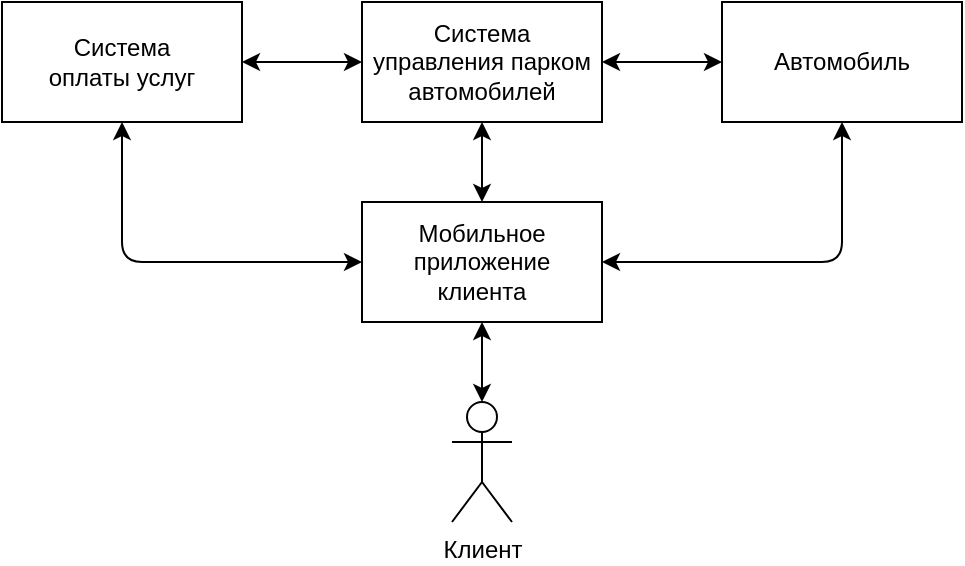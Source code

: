 <mxfile>
    <diagram id="35Q427mRYv1esqytPP7A" name="Базовая архитектура">
        <mxGraphModel dx="1434" dy="825" grid="1" gridSize="10" guides="1" tooltips="1" connect="1" arrows="1" fold="1" page="1" pageScale="1" pageWidth="850" pageHeight="1100" background="#ffffff" math="0" shadow="0">
            <root>
                <mxCell id="0"/>
                <mxCell id="1" parent="0"/>
                <mxCell id="NEUxk9mMI2yf1dqqhtou-1" value="Мобильное&lt;br&gt;приложение&lt;br&gt;клиента" style="rounded=0;whiteSpace=wrap;html=1;" parent="1" vertex="1">
                    <mxGeometry x="360" y="140" width="120" height="60" as="geometry"/>
                </mxCell>
                <mxCell id="NEUxk9mMI2yf1dqqhtou-2" style="edgeStyle=none;html=1;startArrow=classic;startFill=1;" parent="1" source="NEUxk9mMI2yf1dqqhtou-5" target="NEUxk9mMI2yf1dqqhtou-1" edge="1">
                    <mxGeometry relative="1" as="geometry"/>
                </mxCell>
                <mxCell id="NEUxk9mMI2yf1dqqhtou-3" style="edgeStyle=none;html=1;entryX=0;entryY=0.5;entryDx=0;entryDy=0;startArrow=classic;startFill=1;" parent="1" source="NEUxk9mMI2yf1dqqhtou-5" target="NEUxk9mMI2yf1dqqhtou-11" edge="1">
                    <mxGeometry relative="1" as="geometry"/>
                </mxCell>
                <mxCell id="NEUxk9mMI2yf1dqqhtou-4" value="" style="edgeStyle=none;html=1;startArrow=classic;startFill=1;" parent="1" source="NEUxk9mMI2yf1dqqhtou-5" target="NEUxk9mMI2yf1dqqhtou-9" edge="1">
                    <mxGeometry relative="1" as="geometry"/>
                </mxCell>
                <mxCell id="NEUxk9mMI2yf1dqqhtou-5" value="Система&lt;br&gt;управления парком&lt;br&gt;автомобилей" style="rounded=0;whiteSpace=wrap;html=1;" parent="1" vertex="1">
                    <mxGeometry x="360" y="40" width="120" height="60" as="geometry"/>
                </mxCell>
                <mxCell id="NEUxk9mMI2yf1dqqhtou-6" style="edgeStyle=none;html=1;entryX=0.5;entryY=1;entryDx=0;entryDy=0;startArrow=classic;startFill=1;" parent="1" source="NEUxk9mMI2yf1dqqhtou-7" target="NEUxk9mMI2yf1dqqhtou-1" edge="1">
                    <mxGeometry relative="1" as="geometry"/>
                </mxCell>
                <mxCell id="NEUxk9mMI2yf1dqqhtou-7" value="Клиент" style="shape=umlActor;verticalLabelPosition=bottom;verticalAlign=top;html=1;outlineConnect=0;" parent="1" vertex="1">
                    <mxGeometry x="405" y="240" width="30" height="60" as="geometry"/>
                </mxCell>
                <mxCell id="NEUxk9mMI2yf1dqqhtou-8" style="edgeStyle=none;html=1;exitX=0.5;exitY=1;exitDx=0;exitDy=0;entryX=0;entryY=0.5;entryDx=0;entryDy=0;startArrow=classic;startFill=1;" parent="1" source="NEUxk9mMI2yf1dqqhtou-9" target="NEUxk9mMI2yf1dqqhtou-1" edge="1">
                    <mxGeometry relative="1" as="geometry">
                        <Array as="points">
                            <mxPoint x="240" y="170"/>
                        </Array>
                    </mxGeometry>
                </mxCell>
                <mxCell id="NEUxk9mMI2yf1dqqhtou-9" value="Система&lt;br&gt;оплаты услуг" style="rounded=0;whiteSpace=wrap;html=1;" parent="1" vertex="1">
                    <mxGeometry x="180" y="40" width="120" height="60" as="geometry"/>
                </mxCell>
                <mxCell id="NEUxk9mMI2yf1dqqhtou-10" style="edgeStyle=none;html=1;exitX=0.5;exitY=1;exitDx=0;exitDy=0;entryX=1;entryY=0.5;entryDx=0;entryDy=0;startArrow=classic;startFill=1;" parent="1" source="NEUxk9mMI2yf1dqqhtou-11" target="NEUxk9mMI2yf1dqqhtou-1" edge="1">
                    <mxGeometry relative="1" as="geometry">
                        <Array as="points">
                            <mxPoint x="600" y="170"/>
                        </Array>
                    </mxGeometry>
                </mxCell>
                <mxCell id="NEUxk9mMI2yf1dqqhtou-11" value="Автомобиль" style="rounded=0;whiteSpace=wrap;html=1;" parent="1" vertex="1">
                    <mxGeometry x="540" y="40" width="120" height="60" as="geometry"/>
                </mxCell>
            </root>
        </mxGraphModel>
    </diagram>
    <diagram id="KBCG77oCqKZc_9hqxYs-" name="Переработанная архитектура">
        <mxGraphModel dx="989" dy="569" grid="1" gridSize="10" guides="1" tooltips="1" connect="1" arrows="1" fold="1" page="1" pageScale="1" pageWidth="850" pageHeight="1100" background="#ffffff" math="0" shadow="0">
            <root>
                <mxCell id="0"/>
                <mxCell id="1" parent="0"/>
                <mxCell id="W82ajbVbyvE1VLJSEhiv-86" style="edgeStyle=none;html=1;exitX=0.5;exitY=0;exitDx=0;exitDy=0;entryX=0.5;entryY=1;entryDx=0;entryDy=0;strokeColor=#000000;fontColor=#006600;startArrow=classic;startFill=1;" parent="1" source="W82ajbVbyvE1VLJSEhiv-87" target="W82ajbVbyvE1VLJSEhiv-98" edge="1">
                    <mxGeometry relative="1" as="geometry"/>
                </mxCell>
                <mxCell id="W82ajbVbyvE1VLJSEhiv-87" value="Мобильное&lt;br&gt;приложение&lt;br&gt;клиента" style="rounded=0;whiteSpace=wrap;html=1;strokeColor=#000000;" parent="1" vertex="1">
                    <mxGeometry x="220" y="300" width="120" height="60" as="geometry"/>
                </mxCell>
                <mxCell id="W82ajbVbyvE1VLJSEhiv-88" style="edgeStyle=none;html=1;entryX=0.5;entryY=1;entryDx=0;entryDy=0;startArrow=classic;startFill=1;strokeColor=#000000;" parent="1" source="W82ajbVbyvE1VLJSEhiv-89" target="W82ajbVbyvE1VLJSEhiv-87" edge="1">
                    <mxGeometry relative="1" as="geometry"/>
                </mxCell>
                <mxCell id="W82ajbVbyvE1VLJSEhiv-89" value="Клиент" style="shape=umlActor;verticalLabelPosition=bottom;verticalAlign=top;html=1;outlineConnect=0;strokeColor=#000000;" parent="1" vertex="1">
                    <mxGeometry x="265" y="390" width="30" height="60" as="geometry"/>
                </mxCell>
                <mxCell id="W82ajbVbyvE1VLJSEhiv-90" style="edgeStyle=none;html=1;exitX=0.5;exitY=1;exitDx=0;exitDy=0;entryX=0;entryY=0.5;entryDx=0;entryDy=0;startArrow=classic;startFill=1;strokeColor=#000000;" parent="1" source="W82ajbVbyvE1VLJSEhiv-92" target="W82ajbVbyvE1VLJSEhiv-87" edge="1">
                    <mxGeometry relative="1" as="geometry">
                        <Array as="points">
                            <mxPoint x="60" y="330"/>
                        </Array>
                    </mxGeometry>
                </mxCell>
                <mxCell id="W82ajbVbyvE1VLJSEhiv-91" style="edgeStyle=none;html=1;entryX=0;entryY=0.5;entryDx=0;entryDy=0;strokeColor=#000000;fontColor=#006600;startArrow=classic;startFill=1;" parent="1" source="W82ajbVbyvE1VLJSEhiv-92" target="W82ajbVbyvE1VLJSEhiv-105" edge="1">
                    <mxGeometry relative="1" as="geometry">
                        <Array as="points">
                            <mxPoint x="60" y="50"/>
                        </Array>
                    </mxGeometry>
                </mxCell>
                <mxCell id="W82ajbVbyvE1VLJSEhiv-92" value="Система&lt;br&gt;оплаты услуг" style="rounded=0;whiteSpace=wrap;html=1;strokeColor=#000000;" parent="1" vertex="1">
                    <mxGeometry y="120" width="120" height="60" as="geometry"/>
                </mxCell>
                <mxCell id="W82ajbVbyvE1VLJSEhiv-93" style="edgeStyle=none;html=1;exitX=0.5;exitY=1;exitDx=0;exitDy=0;entryX=1;entryY=0.5;entryDx=0;entryDy=0;startArrow=classic;startFill=1;strokeColor=#000000;" parent="1" source="W82ajbVbyvE1VLJSEhiv-95" target="W82ajbVbyvE1VLJSEhiv-87" edge="1">
                    <mxGeometry relative="1" as="geometry">
                        <Array as="points">
                            <mxPoint x="440" y="250"/>
                            <mxPoint x="440" y="330"/>
                        </Array>
                    </mxGeometry>
                </mxCell>
                <mxCell id="meh5J39TtTSk0XKhaKXw-1" style="edgeStyle=none;html=1;exitX=0.5;exitY=0;exitDx=0;exitDy=0;entryX=0.5;entryY=1;entryDx=0;entryDy=0;startArrow=classic;startFill=1;" parent="1" source="W82ajbVbyvE1VLJSEhiv-95" target="W82ajbVbyvE1VLJSEhiv-107" edge="1">
                    <mxGeometry relative="1" as="geometry"/>
                </mxCell>
                <mxCell id="W82ajbVbyvE1VLJSEhiv-95" value="Автомобиль" style="rounded=0;whiteSpace=wrap;html=1;strokeColor=#000000;" parent="1" vertex="1">
                    <mxGeometry x="380" y="110" width="120" height="60" as="geometry"/>
                </mxCell>
                <mxCell id="W82ajbVbyvE1VLJSEhiv-97" style="edgeStyle=none;html=1;exitX=0.5;exitY=0;exitDx=0;exitDy=0;entryX=0.5;entryY=1;entryDx=0;entryDy=0;strokeColor=#000000;fontColor=#006600;startArrow=classic;startFill=1;" parent="1" source="W82ajbVbyvE1VLJSEhiv-98" target="W82ajbVbyvE1VLJSEhiv-112" edge="1">
                    <mxGeometry relative="1" as="geometry"/>
                </mxCell>
                <mxCell id="W82ajbVbyvE1VLJSEhiv-98" value="&lt;font color=&quot;#000000&quot;&gt;1.Связь с мобильным клиентом&lt;/font&gt;" style="rounded=0;whiteSpace=wrap;html=1;strokeColor=#000000;fontColor=#990000;" parent="1" vertex="1">
                    <mxGeometry x="220" y="200" width="120" height="60" as="geometry"/>
                </mxCell>
                <mxCell id="W82ajbVbyvE1VLJSEhiv-105" value="&lt;font color=&quot;#000000&quot;&gt;5.Работа с системой оплаты услуг и счетами&lt;/font&gt;" style="rounded=0;whiteSpace=wrap;html=1;strokeColor=#000000;fontColor=#990000;" parent="1" vertex="1">
                    <mxGeometry x="80" y="20" width="120" height="60" as="geometry"/>
                </mxCell>
                <mxCell id="meh5J39TtTSk0XKhaKXw-2" style="edgeStyle=none;html=1;exitX=0;exitY=0.5;exitDx=0;exitDy=0;entryX=1;entryY=0.5;entryDx=0;entryDy=0;startArrow=classic;startFill=1;" parent="1" source="W82ajbVbyvE1VLJSEhiv-107" target="W82ajbVbyvE1VLJSEhiv-111" edge="1">
                    <mxGeometry relative="1" as="geometry"/>
                </mxCell>
                <mxCell id="W82ajbVbyvE1VLJSEhiv-107" value="4.Связь с автомобилем" style="rounded=0;whiteSpace=wrap;html=1;strokeColor=#000000;" parent="1" vertex="1">
                    <mxGeometry x="380" y="20" width="120" height="60" as="geometry"/>
                </mxCell>
                <mxCell id="W82ajbVbyvE1VLJSEhiv-109" style="edgeStyle=none;html=1;strokeColor=#000000;fontColor=#990000;startArrow=classic;startFill=1;" parent="1" source="W82ajbVbyvE1VLJSEhiv-111" target="W82ajbVbyvE1VLJSEhiv-112" edge="1">
                    <mxGeometry relative="1" as="geometry"/>
                </mxCell>
                <mxCell id="W82ajbVbyvE1VLJSEhiv-111" value="3.Управление поездкой" style="rounded=0;whiteSpace=wrap;html=1;strokeColor=#000000;" parent="1" vertex="1">
                    <mxGeometry x="220" y="20" width="120" height="60" as="geometry"/>
                </mxCell>
                <mxCell id="AQ_LVVeCLXQJol3v7Dfv-1" style="edgeStyle=none;html=1;exitX=0;exitY=0.5;exitDx=0;exitDy=0;entryX=0.5;entryY=1;entryDx=0;entryDy=0;startArrow=classic;startFill=1;" parent="1" source="W82ajbVbyvE1VLJSEhiv-112" target="W82ajbVbyvE1VLJSEhiv-105" edge="1">
                    <mxGeometry relative="1" as="geometry">
                        <Array as="points">
                            <mxPoint x="140" y="140"/>
                        </Array>
                    </mxGeometry>
                </mxCell>
                <mxCell id="W82ajbVbyvE1VLJSEhiv-112" value="&lt;font color=&quot;#000000&quot;&gt;2.Профиль клиента&lt;/font&gt;" style="rounded=0;whiteSpace=wrap;html=1;strokeColor=#000000;fontColor=#990000;" parent="1" vertex="1">
                    <mxGeometry x="220" y="110" width="120" height="60" as="geometry"/>
                </mxCell>
            </root>
        </mxGraphModel>
    </diagram>
    <diagram name="Политика архитектуры чб" id="AU5LwGZ1rDiYcGF3SerP">
        <mxGraphModel dx="1434" dy="825" grid="1" gridSize="10" guides="1" tooltips="1" connect="1" arrows="1" fold="1" page="1" pageScale="1" pageWidth="850" pageHeight="1100" background="#ffffff" math="0" shadow="0">
            <root>
                <mxCell id="AUYY_thtZLO__8hlKG5w-0"/>
                <mxCell id="AUYY_thtZLO__8hlKG5w-1" parent="AUYY_thtZLO__8hlKG5w-0"/>
                <mxCell id="AUYY_thtZLO__8hlKG5w-2" style="edgeStyle=none;html=1;exitX=0.5;exitY=0;exitDx=0;exitDy=0;entryX=0.5;entryY=1;entryDx=0;entryDy=0;strokeColor=#000000;fontColor=#006600;startArrow=classic;startFill=1;" parent="AUYY_thtZLO__8hlKG5w-1" source="AUYY_thtZLO__8hlKG5w-3" target="AUYY_thtZLO__8hlKG5w-14" edge="1">
                    <mxGeometry relative="1" as="geometry"/>
                </mxCell>
                <mxCell id="AUYY_thtZLO__8hlKG5w-3" value="Мобильное&lt;br&gt;приложение&lt;br&gt;клиента" style="rounded=0;whiteSpace=wrap;html=1;strokeColor=#000000;" parent="AUYY_thtZLO__8hlKG5w-1" vertex="1">
                    <mxGeometry x="220" y="300" width="120" height="60" as="geometry"/>
                </mxCell>
                <mxCell id="AUYY_thtZLO__8hlKG5w-4" style="edgeStyle=none;html=1;entryX=0.5;entryY=1;entryDx=0;entryDy=0;startArrow=classic;startFill=1;strokeColor=#000000;" parent="AUYY_thtZLO__8hlKG5w-1" source="AUYY_thtZLO__8hlKG5w-5" target="AUYY_thtZLO__8hlKG5w-3" edge="1">
                    <mxGeometry relative="1" as="geometry"/>
                </mxCell>
                <mxCell id="AUYY_thtZLO__8hlKG5w-5" value="Клиент" style="shape=umlActor;verticalLabelPosition=bottom;verticalAlign=top;html=1;outlineConnect=0;strokeColor=#000000;" parent="AUYY_thtZLO__8hlKG5w-1" vertex="1">
                    <mxGeometry x="265" y="390" width="30" height="60" as="geometry"/>
                </mxCell>
                <mxCell id="AUYY_thtZLO__8hlKG5w-6" style="edgeStyle=none;html=1;exitX=0.5;exitY=1;exitDx=0;exitDy=0;entryX=0;entryY=0.5;entryDx=0;entryDy=0;startArrow=classic;startFill=1;strokeColor=#000000;" parent="AUYY_thtZLO__8hlKG5w-1" source="AUYY_thtZLO__8hlKG5w-8" target="AUYY_thtZLO__8hlKG5w-3" edge="1">
                    <mxGeometry relative="1" as="geometry">
                        <Array as="points">
                            <mxPoint x="60" y="330"/>
                        </Array>
                    </mxGeometry>
                </mxCell>
                <mxCell id="AUYY_thtZLO__8hlKG5w-7" style="edgeStyle=none;html=1;entryX=0;entryY=0.5;entryDx=0;entryDy=0;strokeColor=#000000;fontColor=#006600;startArrow=classic;startFill=1;" parent="AUYY_thtZLO__8hlKG5w-1" source="AUYY_thtZLO__8hlKG5w-8" target="AUYY_thtZLO__8hlKG5w-17" edge="1">
                    <mxGeometry relative="1" as="geometry">
                        <Array as="points">
                            <mxPoint x="60" y="50"/>
                        </Array>
                    </mxGeometry>
                </mxCell>
                <mxCell id="AUYY_thtZLO__8hlKG5w-8" value="Система&lt;br&gt;оплаты услуг" style="rounded=0;whiteSpace=wrap;html=1;strokeColor=#000000;" parent="AUYY_thtZLO__8hlKG5w-1" vertex="1">
                    <mxGeometry y="120" width="120" height="60" as="geometry"/>
                </mxCell>
                <mxCell id="AUYY_thtZLO__8hlKG5w-9" style="edgeStyle=none;html=1;exitX=0.5;exitY=1;exitDx=0;exitDy=0;entryX=1;entryY=0.5;entryDx=0;entryDy=0;startArrow=classic;startFill=1;strokeColor=#000000;" parent="AUYY_thtZLO__8hlKG5w-1" source="AUYY_thtZLO__8hlKG5w-11" target="AUYY_thtZLO__8hlKG5w-3" edge="1">
                    <mxGeometry relative="1" as="geometry">
                        <Array as="points">
                            <mxPoint x="770" y="320"/>
                            <mxPoint x="770" y="330"/>
                        </Array>
                    </mxGeometry>
                </mxCell>
                <mxCell id="AUYY_thtZLO__8hlKG5w-10" style="edgeStyle=none;html=1;exitX=0.5;exitY=0;exitDx=0;exitDy=0;entryX=1;entryY=0.5;entryDx=0;entryDy=0;strokeColor=#000000;fontSize=12;fontColor=#000000;startArrow=none;startFill=0;" parent="AUYY_thtZLO__8hlKG5w-1" source="AUYY_thtZLO__8hlKG5w-11" target="AUYY_thtZLO__8hlKG5w-19" edge="1">
                    <mxGeometry relative="1" as="geometry">
                        <Array as="points">
                            <mxPoint x="770" y="50"/>
                        </Array>
                    </mxGeometry>
                </mxCell>
                <mxCell id="AUYY_thtZLO__8hlKG5w-11" value="Автомобиль" style="rounded=0;whiteSpace=wrap;html=1;strokeColor=#000000;" parent="AUYY_thtZLO__8hlKG5w-1" vertex="1">
                    <mxGeometry x="710" y="120" width="120" height="60" as="geometry"/>
                </mxCell>
                <mxCell id="AUYY_thtZLO__8hlKG5w-12" style="edgeStyle=none;html=1;exitX=0;exitY=0.5;exitDx=0;exitDy=0;entryX=0.5;entryY=1;entryDx=0;entryDy=0;strokeColor=#000000;fontColor=#006600;startArrow=classic;startFill=1;" parent="AUYY_thtZLO__8hlKG5w-1" source="AUYY_thtZLO__8hlKG5w-24" target="AUYY_thtZLO__8hlKG5w-17" edge="1">
                    <mxGeometry relative="1" as="geometry">
                        <Array as="points">
                            <mxPoint x="140" y="140"/>
                        </Array>
                    </mxGeometry>
                </mxCell>
                <mxCell id="AUYY_thtZLO__8hlKG5w-13" style="edgeStyle=none;html=1;exitX=0.5;exitY=0;exitDx=0;exitDy=0;entryX=0.5;entryY=1;entryDx=0;entryDy=0;strokeColor=#000000;fontColor=#006600;startArrow=classic;startFill=1;" parent="AUYY_thtZLO__8hlKG5w-1" source="AUYY_thtZLO__8hlKG5w-14" target="AUYY_thtZLO__8hlKG5w-24" edge="1">
                    <mxGeometry relative="1" as="geometry"/>
                </mxCell>
                <mxCell id="AUYY_thtZLO__8hlKG5w-14" value="&lt;font color=&quot;#000000&quot;&gt;1.Связь с мобильным клиентом&lt;/font&gt;" style="rounded=0;whiteSpace=wrap;html=1;strokeColor=#000000;fontColor=#990000;" parent="AUYY_thtZLO__8hlKG5w-1" vertex="1">
                    <mxGeometry x="220" y="200" width="120" height="60" as="geometry"/>
                </mxCell>
                <mxCell id="AUYY_thtZLO__8hlKG5w-15" style="edgeStyle=none;html=1;exitX=1;exitY=0.5;exitDx=0;exitDy=0;entryX=0;entryY=0.5;entryDx=0;entryDy=0;strokeColor=#000000;fontSize=12;fontColor=#000000;startArrow=none;startFill=0;" parent="AUYY_thtZLO__8hlKG5w-1" source="AUYY_thtZLO__8hlKG5w-16" target="AUYY_thtZLO__8hlKG5w-28" edge="1">
                    <mxGeometry relative="1" as="geometry">
                        <Array as="points">
                            <mxPoint x="540" y="210"/>
                            <mxPoint x="540" y="150"/>
                        </Array>
                    </mxGeometry>
                </mxCell>
                <mxCell id="AUYY_thtZLO__8hlKG5w-16" value="7.Авторизация клиента" style="rounded=0;whiteSpace=wrap;html=1;strokeColor=#000000;" parent="AUYY_thtZLO__8hlKG5w-1" vertex="1">
                    <mxGeometry x="390" y="180" width="120" height="60" as="geometry"/>
                </mxCell>
                <mxCell id="AUYY_thtZLO__8hlKG5w-17" value="&lt;font color=&quot;#000000&quot;&gt;5.Работа с системой оплаты услуг и счетами&lt;/font&gt;" style="rounded=0;whiteSpace=wrap;html=1;strokeColor=#000000;fontColor=#990000;" parent="AUYY_thtZLO__8hlKG5w-1" vertex="1">
                    <mxGeometry x="80" y="20" width="120" height="60" as="geometry"/>
                </mxCell>
                <mxCell id="AUYY_thtZLO__8hlKG5w-18" style="edgeStyle=none;html=1;exitX=0;exitY=0.5;exitDx=0;exitDy=0;entryX=1;entryY=0.5;entryDx=0;entryDy=0;strokeColor=#000000;fontSize=12;fontColor=#000000;startArrow=none;startFill=0;" parent="AUYY_thtZLO__8hlKG5w-1" source="AUYY_thtZLO__8hlKG5w-19" target="AUYY_thtZLO__8hlKG5w-31" edge="1">
                    <mxGeometry relative="1" as="geometry"/>
                </mxCell>
                <mxCell id="AUYY_thtZLO__8hlKG5w-19" value="8.Приём данных от автомобиля" style="rounded=0;whiteSpace=wrap;html=1;strokeColor=#000000;" parent="AUYY_thtZLO__8hlKG5w-1" vertex="1">
                    <mxGeometry x="560" y="20" width="120" height="60" as="geometry"/>
                </mxCell>
                <mxCell id="AUYY_thtZLO__8hlKG5w-21" style="edgeStyle=none;html=1;strokeColor=#000000;fontColor=#990000;startArrow=classic;startFill=1;" parent="AUYY_thtZLO__8hlKG5w-1" source="AUYY_thtZLO__8hlKG5w-23" target="AUYY_thtZLO__8hlKG5w-24" edge="1">
                    <mxGeometry relative="1" as="geometry"/>
                </mxCell>
                <mxCell id="AUYY_thtZLO__8hlKG5w-22" style="edgeStyle=none;html=1;exitX=1;exitY=0.75;exitDx=0;exitDy=0;entryX=0;entryY=0.5;entryDx=0;entryDy=0;strokeColor=#000000;fontSize=12;fontColor=#000000;startArrow=none;startFill=0;" parent="AUYY_thtZLO__8hlKG5w-1" source="AUYY_thtZLO__8hlKG5w-23" target="AUYY_thtZLO__8hlKG5w-26" edge="1">
                    <mxGeometry relative="1" as="geometry">
                        <Array as="points">
                            <mxPoint x="370" y="65"/>
                            <mxPoint x="370" y="130"/>
                        </Array>
                    </mxGeometry>
                </mxCell>
                <mxCell id="AUYY_thtZLO__8hlKG5w-23" value="3.Управление поездкой" style="rounded=0;whiteSpace=wrap;html=1;strokeColor=#000000;" parent="AUYY_thtZLO__8hlKG5w-1" vertex="1">
                    <mxGeometry x="220" y="20" width="120" height="60" as="geometry"/>
                </mxCell>
                <mxCell id="AUYY_thtZLO__8hlKG5w-24" value="&lt;font color=&quot;#000000&quot;&gt;2.Профиль клиента&lt;/font&gt;" style="rounded=0;whiteSpace=wrap;html=1;strokeColor=#000000;fontColor=#990000;" parent="AUYY_thtZLO__8hlKG5w-1" vertex="1">
                    <mxGeometry x="220" y="110" width="120" height="60" as="geometry"/>
                </mxCell>
                <mxCell id="AUYY_thtZLO__8hlKG5w-25" style="edgeStyle=none;html=1;exitX=0.5;exitY=1;exitDx=0;exitDy=0;entryX=0.5;entryY=0;entryDx=0;entryDy=0;strokeColor=#000000;fontSize=12;fontColor=#000000;startArrow=none;startFill=0;" parent="AUYY_thtZLO__8hlKG5w-1" source="AUYY_thtZLO__8hlKG5w-26" target="AUYY_thtZLO__8hlKG5w-16" edge="1">
                    <mxGeometry relative="1" as="geometry"/>
                </mxCell>
                <mxCell id="AUYY_thtZLO__8hlKG5w-26" value="6.Верификация команд и услуг" style="rounded=0;whiteSpace=wrap;html=1;strokeColor=#000000;" parent="AUYY_thtZLO__8hlKG5w-1" vertex="1">
                    <mxGeometry x="390" y="100" width="120" height="60" as="geometry"/>
                </mxCell>
                <mxCell id="AUYY_thtZLO__8hlKG5w-27" style="edgeStyle=none;html=1;exitX=1;exitY=0.5;exitDx=0;exitDy=0;entryX=0;entryY=0.5;entryDx=0;entryDy=0;strokeColor=#000000;fontSize=12;fontColor=#000000;startArrow=none;startFill=0;" parent="AUYY_thtZLO__8hlKG5w-1" source="AUYY_thtZLO__8hlKG5w-28" target="AUYY_thtZLO__8hlKG5w-11" edge="1">
                    <mxGeometry relative="1" as="geometry"/>
                </mxCell>
                <mxCell id="AUYY_thtZLO__8hlKG5w-28" value="9.Отправка данных в автомобиль" style="rounded=0;whiteSpace=wrap;html=1;strokeColor=#000000;" parent="AUYY_thtZLO__8hlKG5w-1" vertex="1">
                    <mxGeometry x="560" y="120" width="120" height="60" as="geometry"/>
                </mxCell>
                <mxCell id="AUYY_thtZLO__8hlKG5w-29" style="edgeStyle=none;html=1;exitX=0;exitY=0.5;exitDx=0;exitDy=0;entryX=1;entryY=0.5;entryDx=0;entryDy=0;strokeColor=#000000;fontSize=12;fontColor=#000000;startArrow=none;startFill=0;" parent="AUYY_thtZLO__8hlKG5w-1" source="AUYY_thtZLO__8hlKG5w-31" target="AUYY_thtZLO__8hlKG5w-23" edge="1">
                    <mxGeometry relative="1" as="geometry"/>
                </mxCell>
                <mxCell id="AUYY_thtZLO__8hlKG5w-30" style="edgeStyle=none;html=1;exitX=1;exitY=0.75;exitDx=0;exitDy=0;entryX=0;entryY=0.25;entryDx=0;entryDy=0;strokeColor=#000000;fontSize=12;fontColor=#000000;startArrow=none;startFill=0;" parent="AUYY_thtZLO__8hlKG5w-1" source="AUYY_thtZLO__8hlKG5w-31" target="AUYY_thtZLO__8hlKG5w-28" edge="1">
                    <mxGeometry relative="1" as="geometry">
                        <Array as="points">
                            <mxPoint x="540" y="65"/>
                            <mxPoint x="540" y="135"/>
                        </Array>
                    </mxGeometry>
                </mxCell>
                <mxCell id="AUYY_thtZLO__8hlKG5w-31" value="4.Контроль поездки" style="rounded=0;whiteSpace=wrap;html=1;strokeColor=#000000;" parent="AUYY_thtZLO__8hlKG5w-1" vertex="1">
                    <mxGeometry x="390" y="20" width="120" height="60" as="geometry"/>
                </mxCell>
            </root>
        </mxGraphModel>
    </diagram>
    <diagram id="tj6C-sOe8Rwprto7QXXV" name="Политика архитектуры">
        <mxGraphModel dx="1195" dy="688" grid="1" gridSize="10" guides="1" tooltips="1" connect="1" arrows="1" fold="1" page="1" pageScale="1" pageWidth="850" pageHeight="1100" background="#ffffff" math="0" shadow="0">
            <root>
                <mxCell id="0"/>
                <mxCell id="1" parent="0"/>
                <mxCell id="09bAgcRw7Mg5dkHs8b3K-1" style="edgeStyle=none;html=1;exitX=0.5;exitY=0;exitDx=0;exitDy=0;entryX=0.5;entryY=1;entryDx=0;entryDy=0;strokeColor=#990000;fontColor=#006600;startArrow=classic;startFill=1;" parent="1" source="09bAgcRw7Mg5dkHs8b3K-2" target="09bAgcRw7Mg5dkHs8b3K-15" edge="1">
                    <mxGeometry relative="1" as="geometry"/>
                </mxCell>
                <mxCell id="09bAgcRw7Mg5dkHs8b3K-2" value="Мобильное&lt;br&gt;приложение&lt;br&gt;клиента" style="rounded=0;whiteSpace=wrap;html=1;strokeColor=#990000;" parent="1" vertex="1">
                    <mxGeometry x="240" y="290" width="120" height="60" as="geometry"/>
                </mxCell>
                <mxCell id="09bAgcRw7Mg5dkHs8b3K-4" style="edgeStyle=none;html=1;entryX=0.5;entryY=1;entryDx=0;entryDy=0;startArrow=classic;startFill=1;strokeColor=#990000;" parent="1" source="09bAgcRw7Mg5dkHs8b3K-5" target="09bAgcRw7Mg5dkHs8b3K-2" edge="1">
                    <mxGeometry relative="1" as="geometry"/>
                </mxCell>
                <mxCell id="09bAgcRw7Mg5dkHs8b3K-5" value="Клиент" style="shape=umlActor;verticalLabelPosition=bottom;verticalAlign=top;html=1;outlineConnect=0;strokeColor=#990000;" parent="1" vertex="1">
                    <mxGeometry x="285" y="380" width="30" height="60" as="geometry"/>
                </mxCell>
                <mxCell id="09bAgcRw7Mg5dkHs8b3K-6" style="edgeStyle=none;html=1;exitX=0.5;exitY=1;exitDx=0;exitDy=0;entryX=0;entryY=0.5;entryDx=0;entryDy=0;startArrow=classic;startFill=1;strokeColor=#990000;" parent="1" source="09bAgcRw7Mg5dkHs8b3K-8" target="09bAgcRw7Mg5dkHs8b3K-2" edge="1">
                    <mxGeometry relative="1" as="geometry">
                        <Array as="points">
                            <mxPoint x="80" y="320"/>
                        </Array>
                    </mxGeometry>
                </mxCell>
                <mxCell id="09bAgcRw7Mg5dkHs8b3K-7" style="edgeStyle=none;html=1;entryX=0;entryY=0.5;entryDx=0;entryDy=0;strokeColor=#990000;fontColor=#006600;startArrow=classic;startFill=1;" parent="1" source="09bAgcRw7Mg5dkHs8b3K-8" target="09bAgcRw7Mg5dkHs8b3K-22" edge="1">
                    <mxGeometry relative="1" as="geometry">
                        <Array as="points">
                            <mxPoint x="80" y="40"/>
                        </Array>
                    </mxGeometry>
                </mxCell>
                <mxCell id="09bAgcRw7Mg5dkHs8b3K-8" value="Система&lt;br&gt;оплаты услуг" style="rounded=0;whiteSpace=wrap;html=1;strokeColor=#990000;" parent="1" vertex="1">
                    <mxGeometry x="20" y="110" width="120" height="60" as="geometry"/>
                </mxCell>
                <mxCell id="09bAgcRw7Mg5dkHs8b3K-9" style="edgeStyle=none;html=1;exitX=0.5;exitY=1;exitDx=0;exitDy=0;entryX=1;entryY=0.5;entryDx=0;entryDy=0;startArrow=classic;startFill=1;strokeColor=#990000;" parent="1" source="09bAgcRw7Mg5dkHs8b3K-11" target="09bAgcRw7Mg5dkHs8b3K-2" edge="1">
                    <mxGeometry relative="1" as="geometry">
                        <Array as="points">
                            <mxPoint x="790" y="310"/>
                            <mxPoint x="790" y="320"/>
                        </Array>
                    </mxGeometry>
                </mxCell>
                <mxCell id="JaVECgJefkHKKCBIunlH-7" style="edgeStyle=none;html=1;exitX=0.5;exitY=0;exitDx=0;exitDy=0;entryX=1;entryY=0.5;entryDx=0;entryDy=0;strokeColor=#990000;fontSize=12;fontColor=#000000;startArrow=none;startFill=0;" parent="1" source="09bAgcRw7Mg5dkHs8b3K-11" target="09bAgcRw7Mg5dkHs8b3K-24" edge="1">
                    <mxGeometry relative="1" as="geometry">
                        <Array as="points">
                            <mxPoint x="790" y="40"/>
                        </Array>
                    </mxGeometry>
                </mxCell>
                <mxCell id="09bAgcRw7Mg5dkHs8b3K-11" value="Автомобиль" style="rounded=0;whiteSpace=wrap;html=1;strokeColor=#990000;" parent="1" vertex="1">
                    <mxGeometry x="730" y="110" width="120" height="60" as="geometry"/>
                </mxCell>
                <mxCell id="09bAgcRw7Mg5dkHs8b3K-13" style="edgeStyle=none;html=1;exitX=0;exitY=0.5;exitDx=0;exitDy=0;entryX=0.5;entryY=1;entryDx=0;entryDy=0;strokeColor=#990000;fontColor=#006600;startArrow=classic;startFill=1;" parent="1" source="09bAgcRw7Mg5dkHs8b3K-29" target="09bAgcRw7Mg5dkHs8b3K-22" edge="1">
                    <mxGeometry relative="1" as="geometry">
                        <Array as="points">
                            <mxPoint x="160" y="130"/>
                        </Array>
                    </mxGeometry>
                </mxCell>
                <mxCell id="09bAgcRw7Mg5dkHs8b3K-14" style="edgeStyle=none;html=1;exitX=0.5;exitY=0;exitDx=0;exitDy=0;entryX=0.5;entryY=1;entryDx=0;entryDy=0;strokeColor=#990000;fontColor=#006600;startArrow=classic;startFill=1;" parent="1" source="09bAgcRw7Mg5dkHs8b3K-15" target="09bAgcRw7Mg5dkHs8b3K-29" edge="1">
                    <mxGeometry relative="1" as="geometry"/>
                </mxCell>
                <mxCell id="09bAgcRw7Mg5dkHs8b3K-15" value="&lt;font color=&quot;#000000&quot;&gt;1.Связь с мобильным клиентом&lt;/font&gt;" style="rounded=0;whiteSpace=wrap;html=1;strokeColor=#990000;fontColor=#990000;" parent="1" vertex="1">
                    <mxGeometry x="240" y="190" width="120" height="60" as="geometry"/>
                </mxCell>
                <mxCell id="JaVECgJefkHKKCBIunlH-8" style="edgeStyle=none;html=1;exitX=1;exitY=0.5;exitDx=0;exitDy=0;entryX=0;entryY=0.5;entryDx=0;entryDy=0;strokeColor=#006600;fontSize=12;fontColor=#000000;startArrow=none;startFill=0;" parent="1" source="09bAgcRw7Mg5dkHs8b3K-17" target="ZI4N0iTVbNDPJOVEHMT9-4" edge="1">
                    <mxGeometry relative="1" as="geometry">
                        <Array as="points">
                            <mxPoint x="560" y="200"/>
                            <mxPoint x="560" y="140"/>
                        </Array>
                    </mxGeometry>
                </mxCell>
                <mxCell id="09bAgcRw7Mg5dkHs8b3K-17" value="7.Авторизация клиента" style="rounded=0;whiteSpace=wrap;html=1;strokeColor=#006600;" parent="1" vertex="1">
                    <mxGeometry x="410" y="170" width="120" height="60" as="geometry"/>
                </mxCell>
                <mxCell id="09bAgcRw7Mg5dkHs8b3K-18" style="edgeStyle=none;html=1;exitX=0.5;exitY=1;exitDx=0;exitDy=0;startArrow=classic;startFill=1;strokeColor=#006600;" parent="1" source="09bAgcRw7Mg5dkHs8b3K-19" target="09bAgcRw7Mg5dkHs8b3K-20" edge="1">
                    <mxGeometry relative="1" as="geometry"/>
                </mxCell>
                <mxCell id="09bAgcRw7Mg5dkHs8b3K-19" value="&lt;font&gt;Брокер сообщений&lt;/font&gt;" style="rounded=0;whiteSpace=wrap;html=1;fillColor=#FFFFFF;strokeColor=#006600;fontColor=#006600;" parent="1" vertex="1">
                    <mxGeometry x="690" y="200" width="80" height="40" as="geometry"/>
                </mxCell>
                <mxCell id="09bAgcRw7Mg5dkHs8b3K-20" value="&lt;font color=&quot;#006600&quot;&gt;Монитор безопасности&lt;/font&gt;" style="rounded=0;whiteSpace=wrap;html=1;strokeColor=#006600;" parent="1" vertex="1">
                    <mxGeometry x="690" y="260" width="80" height="40" as="geometry"/>
                </mxCell>
                <mxCell id="09bAgcRw7Mg5dkHs8b3K-21" value="Вся внутренняя коммуникация происходит в этих сущностях" style="text;html=1;strokeColor=none;fillColor=none;align=center;verticalAlign=middle;whiteSpace=wrap;rounded=0;" parent="1" vertex="1">
                    <mxGeometry x="570" y="220" width="110" height="60" as="geometry"/>
                </mxCell>
                <mxCell id="09bAgcRw7Mg5dkHs8b3K-22" value="&lt;font color=&quot;#000000&quot;&gt;5.Работа с системой оплаты услуг и счетами&lt;/font&gt;" style="rounded=0;whiteSpace=wrap;html=1;strokeColor=#990000;fontColor=#990000;" parent="1" vertex="1">
                    <mxGeometry x="100" y="10" width="120" height="60" as="geometry"/>
                </mxCell>
                <mxCell id="JaVECgJefkHKKCBIunlH-3" style="edgeStyle=none;html=1;exitX=0;exitY=0.5;exitDx=0;exitDy=0;entryX=1;entryY=0.5;entryDx=0;entryDy=0;strokeColor=#990000;fontSize=12;fontColor=#000000;startArrow=none;startFill=0;" parent="1" source="09bAgcRw7Mg5dkHs8b3K-24" target="ZI4N0iTVbNDPJOVEHMT9-6" edge="1">
                    <mxGeometry relative="1" as="geometry"/>
                </mxCell>
                <mxCell id="09bAgcRw7Mg5dkHs8b3K-24" value="8.Приём данных от автомобиля" style="rounded=0;whiteSpace=wrap;html=1;strokeColor=#990000;" parent="1" vertex="1">
                    <mxGeometry x="580" y="10" width="120" height="60" as="geometry"/>
                </mxCell>
                <mxCell id="ZI4N0iTVbNDPJOVEHMT9-2" style="edgeStyle=none;html=1;strokeColor=#990000;fontColor=#990000;startArrow=classic;startFill=1;" parent="1" source="09bAgcRw7Mg5dkHs8b3K-27" target="09bAgcRw7Mg5dkHs8b3K-29" edge="1">
                    <mxGeometry relative="1" as="geometry"/>
                </mxCell>
                <mxCell id="JaVECgJefkHKKCBIunlH-5" style="edgeStyle=none;html=1;exitX=1;exitY=0.75;exitDx=0;exitDy=0;entryX=0;entryY=0.5;entryDx=0;entryDy=0;strokeColor=#990000;fontSize=12;fontColor=#000000;startArrow=none;startFill=0;" parent="1" source="09bAgcRw7Mg5dkHs8b3K-27" target="ZI4N0iTVbNDPJOVEHMT9-3" edge="1">
                    <mxGeometry relative="1" as="geometry">
                        <Array as="points">
                            <mxPoint x="390" y="55"/>
                            <mxPoint x="390" y="120"/>
                        </Array>
                    </mxGeometry>
                </mxCell>
                <mxCell id="09bAgcRw7Mg5dkHs8b3K-27" value="3.Управление поездкой" style="rounded=0;whiteSpace=wrap;html=1;strokeColor=#990000;" parent="1" vertex="1">
                    <mxGeometry x="240" y="10" width="120" height="60" as="geometry"/>
                </mxCell>
                <mxCell id="09bAgcRw7Mg5dkHs8b3K-29" value="&lt;font color=&quot;#000000&quot;&gt;2.Профиль клиента&lt;/font&gt;" style="rounded=0;whiteSpace=wrap;html=1;strokeColor=#990000;fontColor=#990000;" parent="1" vertex="1">
                    <mxGeometry x="240" y="100" width="120" height="60" as="geometry"/>
                </mxCell>
                <mxCell id="JaVECgJefkHKKCBIunlH-9" style="edgeStyle=none;html=1;exitX=0.5;exitY=1;exitDx=0;exitDy=0;entryX=0.5;entryY=0;entryDx=0;entryDy=0;strokeColor=#006600;fontSize=12;fontColor=#000000;startArrow=none;startFill=0;" parent="1" source="ZI4N0iTVbNDPJOVEHMT9-3" target="09bAgcRw7Mg5dkHs8b3K-17" edge="1">
                    <mxGeometry relative="1" as="geometry"/>
                </mxCell>
                <mxCell id="ZI4N0iTVbNDPJOVEHMT9-3" value="6.Верификация команд и услуг" style="rounded=0;whiteSpace=wrap;html=1;strokeColor=#FF8000;" parent="1" vertex="1">
                    <mxGeometry x="410" y="90" width="120" height="60" as="geometry"/>
                </mxCell>
                <mxCell id="JaVECgJefkHKKCBIunlH-11" style="edgeStyle=none;html=1;exitX=1;exitY=0.5;exitDx=0;exitDy=0;entryX=0;entryY=0.5;entryDx=0;entryDy=0;strokeColor=#006600;fontSize=12;fontColor=#000000;startArrow=none;startFill=0;" parent="1" source="ZI4N0iTVbNDPJOVEHMT9-4" target="09bAgcRw7Mg5dkHs8b3K-11" edge="1">
                    <mxGeometry relative="1" as="geometry"/>
                </mxCell>
                <mxCell id="ZI4N0iTVbNDPJOVEHMT9-4" value="9.Отправка данных в автомобиль" style="rounded=0;whiteSpace=wrap;html=1;strokeColor=#006600;" parent="1" vertex="1">
                    <mxGeometry x="580" y="110" width="120" height="60" as="geometry"/>
                </mxCell>
                <mxCell id="JaVECgJefkHKKCBIunlH-1" style="edgeStyle=none;html=1;exitX=0;exitY=0.5;exitDx=0;exitDy=0;entryX=1;entryY=0.5;entryDx=0;entryDy=0;strokeColor=#006600;fontSize=12;fontColor=#000000;startArrow=none;startFill=0;" parent="1" source="ZI4N0iTVbNDPJOVEHMT9-6" target="09bAgcRw7Mg5dkHs8b3K-27" edge="1">
                    <mxGeometry relative="1" as="geometry"/>
                </mxCell>
                <mxCell id="JaVECgJefkHKKCBIunlH-4" style="edgeStyle=none;html=1;exitX=1;exitY=0.75;exitDx=0;exitDy=0;entryX=0;entryY=0.25;entryDx=0;entryDy=0;strokeColor=#006600;fontSize=12;fontColor=#000000;startArrow=none;startFill=0;" parent="1" source="ZI4N0iTVbNDPJOVEHMT9-6" target="ZI4N0iTVbNDPJOVEHMT9-4" edge="1">
                    <mxGeometry relative="1" as="geometry">
                        <Array as="points">
                            <mxPoint x="560" y="55"/>
                            <mxPoint x="560" y="125"/>
                        </Array>
                    </mxGeometry>
                </mxCell>
                <mxCell id="ZI4N0iTVbNDPJOVEHMT9-6" value="4.Контроль поездки" style="rounded=0;whiteSpace=wrap;html=1;strokeColor=#FF8000;" parent="1" vertex="1">
                    <mxGeometry x="410" y="10" width="120" height="60" as="geometry"/>
                </mxCell>
                <mxCell id="mZhuJKZjA31MPAxudFGb-1" value="" style="group" parent="1" connectable="0" vertex="1">
                    <mxGeometry x="390" y="340" width="220" height="293" as="geometry"/>
                </mxCell>
                <mxCell id="mZhuJKZjA31MPAxudFGb-2" value="&lt;h1&gt;Легенда&lt;/h1&gt;&lt;p&gt;недоверенная сущность&lt;/p&gt;&lt;p&gt;&lt;br&gt;&lt;/p&gt;&lt;p&gt;доверенная сущность&lt;/p&gt;&lt;p&gt;&lt;br&gt;&lt;/p&gt;&lt;p&gt;доверенная сущность, повышающая целостность данных&lt;br&gt;&lt;br&gt;&lt;/p&gt;&lt;p&gt;высокоцелостные данные&lt;/p&gt;&lt;p&gt;&lt;br&gt;&lt;/p&gt;&lt;p&gt;низкоцелостные данные&lt;/p&gt;" style="text;html=1;strokeColor=none;fillColor=none;spacing=5;spacingTop=-20;whiteSpace=wrap;overflow=hidden;rounded=0;" parent="mZhuJKZjA31MPAxudFGb-1" vertex="1">
                    <mxGeometry x="44" width="176" height="293" as="geometry"/>
                </mxCell>
                <mxCell id="mZhuJKZjA31MPAxudFGb-3" value="" style="rounded=1;whiteSpace=wrap;html=1;strokeColor=#FF0000;fillColor=#FFFFFF;" parent="mZhuJKZjA31MPAxudFGb-1" vertex="1">
                    <mxGeometry y="50" width="35.2" height="20" as="geometry"/>
                </mxCell>
                <mxCell id="mZhuJKZjA31MPAxudFGb-4" value="" style="rounded=1;whiteSpace=wrap;html=1;strokeColor=#009900;" parent="mZhuJKZjA31MPAxudFGb-1" vertex="1">
                    <mxGeometry y="98" width="35.2" height="20" as="geometry"/>
                </mxCell>
                <mxCell id="mZhuJKZjA31MPAxudFGb-5" value="" style="rounded=1;whiteSpace=wrap;html=1;strokeColor=#FF8000;" parent="mZhuJKZjA31MPAxudFGb-1" vertex="1">
                    <mxGeometry y="160" width="35.2" height="20" as="geometry"/>
                </mxCell>
                <mxCell id="mZhuJKZjA31MPAxudFGb-6" value="" style="endArrow=classic;html=1;rounded=0;strokeColor=#009900;" parent="mZhuJKZjA31MPAxudFGb-1" edge="1">
                    <mxGeometry width="50" height="50" relative="1" as="geometry">
                        <mxPoint x="2.64" y="234" as="sourcePoint"/>
                        <mxPoint x="37.84" y="234" as="targetPoint"/>
                    </mxGeometry>
                </mxCell>
                <mxCell id="mZhuJKZjA31MPAxudFGb-7" value="" style="endArrow=classic;html=1;rounded=0;strokeColor=#FF0000;" parent="mZhuJKZjA31MPAxudFGb-1" edge="1">
                    <mxGeometry width="50" height="50" relative="1" as="geometry">
                        <mxPoint x="4.4" y="283" as="sourcePoint"/>
                        <mxPoint x="38.72" y="283" as="targetPoint"/>
                    </mxGeometry>
                </mxCell>
                <mxCell id="mZhuJKZjA31MPAxudFGb-8" value="" style="group" parent="1" connectable="0" vertex="1">
                    <mxGeometry x="600" y="340" width="240" height="160" as="geometry"/>
                </mxCell>
                <mxCell id="mZhuJKZjA31MPAxudFGb-9" value="&lt;h1&gt;&lt;font style=&quot;font-size: 14px;&quot;&gt;Качественные оценки доменов&amp;nbsp;&lt;/font&gt;&lt;/h1&gt;&lt;p&gt;Сложность - S (simple), M(medium), C (complex) - простой, средней сложности, сложный&lt;/p&gt;&lt;p&gt;Размер (объём) кода - S, M, L, XL - маленький, среднего размера, большой, очень большой&lt;/p&gt;&lt;p&gt;&lt;span style=&quot;background-color: initial;&quot;&gt;&amp;nbsp; &amp;nbsp;&amp;nbsp; &amp;nbsp; &amp;nbsp;- простой и маленький&lt;/span&gt;&lt;br&gt;&lt;/p&gt;" style="text;html=1;strokeColor=none;fillColor=none;spacing=5;spacingTop=-20;whiteSpace=wrap;overflow=hidden;rounded=0;fontSize=10;" parent="mZhuJKZjA31MPAxudFGb-8" vertex="1">
                    <mxGeometry width="240" height="160" as="geometry"/>
                </mxCell>
                <mxCell id="mZhuJKZjA31MPAxudFGb-10" value="SS" style="ellipse;whiteSpace=wrap;html=1;aspect=fixed;strokeColor=#000000;fontSize=10;fillColor=#FFFFFF;" parent="mZhuJKZjA31MPAxudFGb-8" vertex="1">
                    <mxGeometry x="2.769" y="105" width="18.462" height="18.462" as="geometry"/>
                </mxCell>
            </root>
        </mxGraphModel>
    </diagram>
</mxfile>